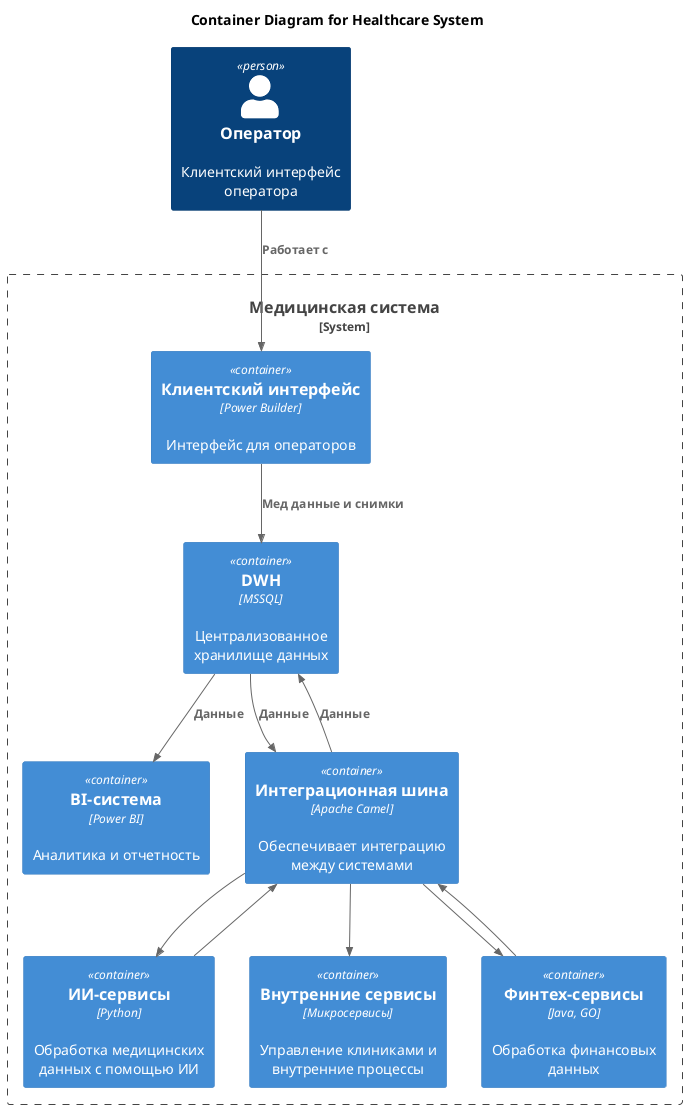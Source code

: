 @startuml
!include <C4/C4_Container>

title Container Diagram for Healthcare System

Person(operator, "Оператор", "Клиентский интерфейс оператора")

System_Boundary(healthcare_system, "Медицинская система") {
    Container(ui, "Клиентский интерфейс", "Power Builder", "Интерфейс для операторов")
    Container(bi, "BI-система", "Power BI", "Аналитика и отчетность")
    Container(dwh, "DWH", "MSSQL", "Централизованное хранилище данных")
    Container(ai_services, "ИИ-сервисы", "Python", "Обработка медицинских данных с помощью ИИ")
    Container(integration_bus, "Интеграционная шина", "Apache Camel", "Обеспечивает интеграцию между системами")
    Container(fintech_services, "Финтех-сервисы", "Java, GO", "Обработка финансовых данных")
    Container(internal_services, "Внутренние сервисы", "Микросервисы", "Управление клиниками и внутренние процессы")
}

Rel(operator, ui, "Работает с")

Rel(ui, dwh, "Мед данные и снимки")
Rel(dwh,bi, "Данные")

Rel(dwh,integration_bus, "Данные")
Rel(integration_bus,dwh, "Данные")

Rel(integration_bus, ai_services,"")
Rel(ai_services, integration_bus,"")
Rel(integration_bus, fintech_services,"")
Rel(fintech_services, integration_bus,"")
Rel(integration_bus, internal_services,"")

@enduml

